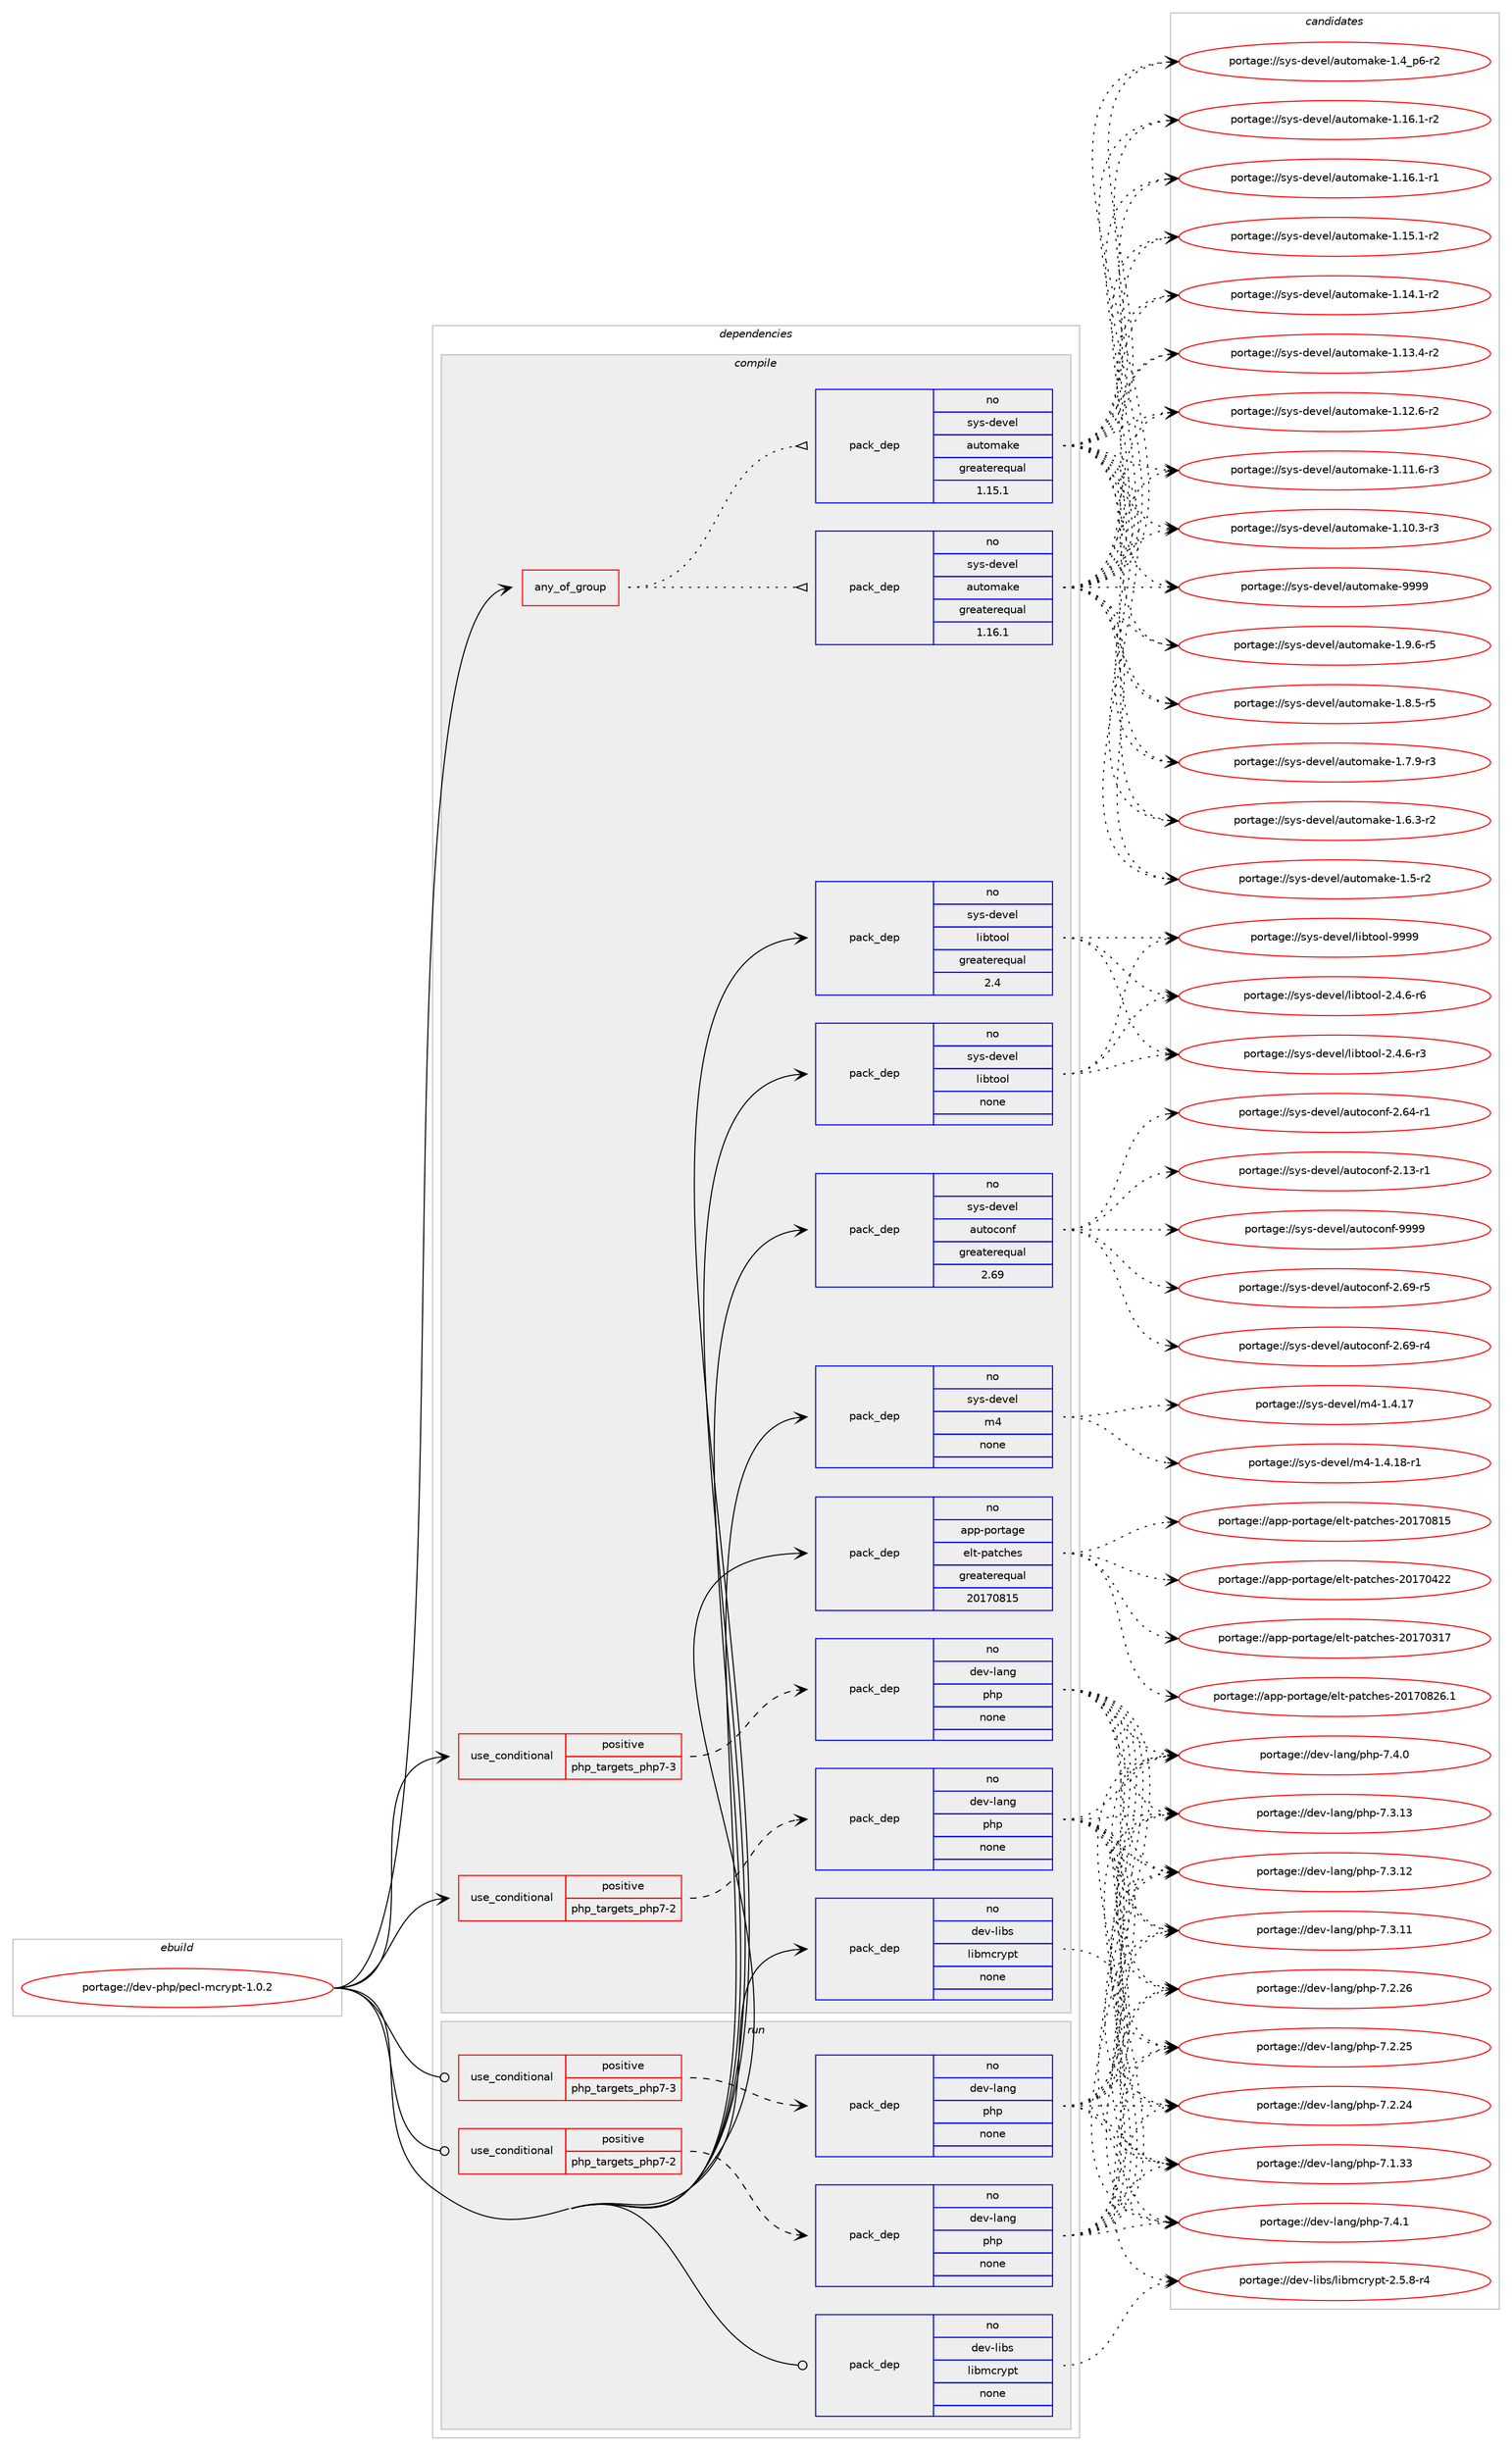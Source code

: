 digraph prolog {

# *************
# Graph options
# *************

newrank=true;
concentrate=true;
compound=true;
graph [rankdir=LR,fontname=Helvetica,fontsize=10,ranksep=1.5];#, ranksep=2.5, nodesep=0.2];
edge  [arrowhead=vee];
node  [fontname=Helvetica,fontsize=10];

# **********
# The ebuild
# **********

subgraph cluster_leftcol {
color=gray;
label=<<i>ebuild</i>>;
id [label="portage://dev-php/pecl-mcrypt-1.0.2", color=red, width=4, href="../dev-php/pecl-mcrypt-1.0.2.svg"];
}

# ****************
# The dependencies
# ****************

subgraph cluster_midcol {
color=gray;
label=<<i>dependencies</i>>;
subgraph cluster_compile {
fillcolor="#eeeeee";
style=filled;
label=<<i>compile</i>>;
subgraph any4808 {
dependency476397 [label=<<TABLE BORDER="0" CELLBORDER="1" CELLSPACING="0" CELLPADDING="4"><TR><TD CELLPADDING="10">any_of_group</TD></TR></TABLE>>, shape=none, color=red];subgraph pack350719 {
dependency476398 [label=<<TABLE BORDER="0" CELLBORDER="1" CELLSPACING="0" CELLPADDING="4" WIDTH="220"><TR><TD ROWSPAN="6" CELLPADDING="30">pack_dep</TD></TR><TR><TD WIDTH="110">no</TD></TR><TR><TD>sys-devel</TD></TR><TR><TD>automake</TD></TR><TR><TD>greaterequal</TD></TR><TR><TD>1.16.1</TD></TR></TABLE>>, shape=none, color=blue];
}
dependency476397:e -> dependency476398:w [weight=20,style="dotted",arrowhead="oinv"];
subgraph pack350720 {
dependency476399 [label=<<TABLE BORDER="0" CELLBORDER="1" CELLSPACING="0" CELLPADDING="4" WIDTH="220"><TR><TD ROWSPAN="6" CELLPADDING="30">pack_dep</TD></TR><TR><TD WIDTH="110">no</TD></TR><TR><TD>sys-devel</TD></TR><TR><TD>automake</TD></TR><TR><TD>greaterequal</TD></TR><TR><TD>1.15.1</TD></TR></TABLE>>, shape=none, color=blue];
}
dependency476397:e -> dependency476399:w [weight=20,style="dotted",arrowhead="oinv"];
}
id:e -> dependency476397:w [weight=20,style="solid",arrowhead="vee"];
subgraph cond120645 {
dependency476400 [label=<<TABLE BORDER="0" CELLBORDER="1" CELLSPACING="0" CELLPADDING="4"><TR><TD ROWSPAN="3" CELLPADDING="10">use_conditional</TD></TR><TR><TD>positive</TD></TR><TR><TD>php_targets_php7-2</TD></TR></TABLE>>, shape=none, color=red];
subgraph pack350721 {
dependency476401 [label=<<TABLE BORDER="0" CELLBORDER="1" CELLSPACING="0" CELLPADDING="4" WIDTH="220"><TR><TD ROWSPAN="6" CELLPADDING="30">pack_dep</TD></TR><TR><TD WIDTH="110">no</TD></TR><TR><TD>dev-lang</TD></TR><TR><TD>php</TD></TR><TR><TD>none</TD></TR><TR><TD></TD></TR></TABLE>>, shape=none, color=blue];
}
dependency476400:e -> dependency476401:w [weight=20,style="dashed",arrowhead="vee"];
}
id:e -> dependency476400:w [weight=20,style="solid",arrowhead="vee"];
subgraph cond120646 {
dependency476402 [label=<<TABLE BORDER="0" CELLBORDER="1" CELLSPACING="0" CELLPADDING="4"><TR><TD ROWSPAN="3" CELLPADDING="10">use_conditional</TD></TR><TR><TD>positive</TD></TR><TR><TD>php_targets_php7-3</TD></TR></TABLE>>, shape=none, color=red];
subgraph pack350722 {
dependency476403 [label=<<TABLE BORDER="0" CELLBORDER="1" CELLSPACING="0" CELLPADDING="4" WIDTH="220"><TR><TD ROWSPAN="6" CELLPADDING="30">pack_dep</TD></TR><TR><TD WIDTH="110">no</TD></TR><TR><TD>dev-lang</TD></TR><TR><TD>php</TD></TR><TR><TD>none</TD></TR><TR><TD></TD></TR></TABLE>>, shape=none, color=blue];
}
dependency476402:e -> dependency476403:w [weight=20,style="dashed",arrowhead="vee"];
}
id:e -> dependency476402:w [weight=20,style="solid",arrowhead="vee"];
subgraph pack350723 {
dependency476404 [label=<<TABLE BORDER="0" CELLBORDER="1" CELLSPACING="0" CELLPADDING="4" WIDTH="220"><TR><TD ROWSPAN="6" CELLPADDING="30">pack_dep</TD></TR><TR><TD WIDTH="110">no</TD></TR><TR><TD>app-portage</TD></TR><TR><TD>elt-patches</TD></TR><TR><TD>greaterequal</TD></TR><TR><TD>20170815</TD></TR></TABLE>>, shape=none, color=blue];
}
id:e -> dependency476404:w [weight=20,style="solid",arrowhead="vee"];
subgraph pack350724 {
dependency476405 [label=<<TABLE BORDER="0" CELLBORDER="1" CELLSPACING="0" CELLPADDING="4" WIDTH="220"><TR><TD ROWSPAN="6" CELLPADDING="30">pack_dep</TD></TR><TR><TD WIDTH="110">no</TD></TR><TR><TD>dev-libs</TD></TR><TR><TD>libmcrypt</TD></TR><TR><TD>none</TD></TR><TR><TD></TD></TR></TABLE>>, shape=none, color=blue];
}
id:e -> dependency476405:w [weight=20,style="solid",arrowhead="vee"];
subgraph pack350725 {
dependency476406 [label=<<TABLE BORDER="0" CELLBORDER="1" CELLSPACING="0" CELLPADDING="4" WIDTH="220"><TR><TD ROWSPAN="6" CELLPADDING="30">pack_dep</TD></TR><TR><TD WIDTH="110">no</TD></TR><TR><TD>sys-devel</TD></TR><TR><TD>autoconf</TD></TR><TR><TD>greaterequal</TD></TR><TR><TD>2.69</TD></TR></TABLE>>, shape=none, color=blue];
}
id:e -> dependency476406:w [weight=20,style="solid",arrowhead="vee"];
subgraph pack350726 {
dependency476407 [label=<<TABLE BORDER="0" CELLBORDER="1" CELLSPACING="0" CELLPADDING="4" WIDTH="220"><TR><TD ROWSPAN="6" CELLPADDING="30">pack_dep</TD></TR><TR><TD WIDTH="110">no</TD></TR><TR><TD>sys-devel</TD></TR><TR><TD>libtool</TD></TR><TR><TD>greaterequal</TD></TR><TR><TD>2.4</TD></TR></TABLE>>, shape=none, color=blue];
}
id:e -> dependency476407:w [weight=20,style="solid",arrowhead="vee"];
subgraph pack350727 {
dependency476408 [label=<<TABLE BORDER="0" CELLBORDER="1" CELLSPACING="0" CELLPADDING="4" WIDTH="220"><TR><TD ROWSPAN="6" CELLPADDING="30">pack_dep</TD></TR><TR><TD WIDTH="110">no</TD></TR><TR><TD>sys-devel</TD></TR><TR><TD>libtool</TD></TR><TR><TD>none</TD></TR><TR><TD></TD></TR></TABLE>>, shape=none, color=blue];
}
id:e -> dependency476408:w [weight=20,style="solid",arrowhead="vee"];
subgraph pack350728 {
dependency476409 [label=<<TABLE BORDER="0" CELLBORDER="1" CELLSPACING="0" CELLPADDING="4" WIDTH="220"><TR><TD ROWSPAN="6" CELLPADDING="30">pack_dep</TD></TR><TR><TD WIDTH="110">no</TD></TR><TR><TD>sys-devel</TD></TR><TR><TD>m4</TD></TR><TR><TD>none</TD></TR><TR><TD></TD></TR></TABLE>>, shape=none, color=blue];
}
id:e -> dependency476409:w [weight=20,style="solid",arrowhead="vee"];
}
subgraph cluster_compileandrun {
fillcolor="#eeeeee";
style=filled;
label=<<i>compile and run</i>>;
}
subgraph cluster_run {
fillcolor="#eeeeee";
style=filled;
label=<<i>run</i>>;
subgraph cond120647 {
dependency476410 [label=<<TABLE BORDER="0" CELLBORDER="1" CELLSPACING="0" CELLPADDING="4"><TR><TD ROWSPAN="3" CELLPADDING="10">use_conditional</TD></TR><TR><TD>positive</TD></TR><TR><TD>php_targets_php7-2</TD></TR></TABLE>>, shape=none, color=red];
subgraph pack350729 {
dependency476411 [label=<<TABLE BORDER="0" CELLBORDER="1" CELLSPACING="0" CELLPADDING="4" WIDTH="220"><TR><TD ROWSPAN="6" CELLPADDING="30">pack_dep</TD></TR><TR><TD WIDTH="110">no</TD></TR><TR><TD>dev-lang</TD></TR><TR><TD>php</TD></TR><TR><TD>none</TD></TR><TR><TD></TD></TR></TABLE>>, shape=none, color=blue];
}
dependency476410:e -> dependency476411:w [weight=20,style="dashed",arrowhead="vee"];
}
id:e -> dependency476410:w [weight=20,style="solid",arrowhead="odot"];
subgraph cond120648 {
dependency476412 [label=<<TABLE BORDER="0" CELLBORDER="1" CELLSPACING="0" CELLPADDING="4"><TR><TD ROWSPAN="3" CELLPADDING="10">use_conditional</TD></TR><TR><TD>positive</TD></TR><TR><TD>php_targets_php7-3</TD></TR></TABLE>>, shape=none, color=red];
subgraph pack350730 {
dependency476413 [label=<<TABLE BORDER="0" CELLBORDER="1" CELLSPACING="0" CELLPADDING="4" WIDTH="220"><TR><TD ROWSPAN="6" CELLPADDING="30">pack_dep</TD></TR><TR><TD WIDTH="110">no</TD></TR><TR><TD>dev-lang</TD></TR><TR><TD>php</TD></TR><TR><TD>none</TD></TR><TR><TD></TD></TR></TABLE>>, shape=none, color=blue];
}
dependency476412:e -> dependency476413:w [weight=20,style="dashed",arrowhead="vee"];
}
id:e -> dependency476412:w [weight=20,style="solid",arrowhead="odot"];
subgraph pack350731 {
dependency476414 [label=<<TABLE BORDER="0" CELLBORDER="1" CELLSPACING="0" CELLPADDING="4" WIDTH="220"><TR><TD ROWSPAN="6" CELLPADDING="30">pack_dep</TD></TR><TR><TD WIDTH="110">no</TD></TR><TR><TD>dev-libs</TD></TR><TR><TD>libmcrypt</TD></TR><TR><TD>none</TD></TR><TR><TD></TD></TR></TABLE>>, shape=none, color=blue];
}
id:e -> dependency476414:w [weight=20,style="solid",arrowhead="odot"];
}
}

# **************
# The candidates
# **************

subgraph cluster_choices {
rank=same;
color=gray;
label=<<i>candidates</i>>;

subgraph choice350719 {
color=black;
nodesep=1;
choice115121115451001011181011084797117116111109971071014557575757 [label="portage://sys-devel/automake-9999", color=red, width=4,href="../sys-devel/automake-9999.svg"];
choice115121115451001011181011084797117116111109971071014549465746544511453 [label="portage://sys-devel/automake-1.9.6-r5", color=red, width=4,href="../sys-devel/automake-1.9.6-r5.svg"];
choice115121115451001011181011084797117116111109971071014549465646534511453 [label="portage://sys-devel/automake-1.8.5-r5", color=red, width=4,href="../sys-devel/automake-1.8.5-r5.svg"];
choice115121115451001011181011084797117116111109971071014549465546574511451 [label="portage://sys-devel/automake-1.7.9-r3", color=red, width=4,href="../sys-devel/automake-1.7.9-r3.svg"];
choice115121115451001011181011084797117116111109971071014549465446514511450 [label="portage://sys-devel/automake-1.6.3-r2", color=red, width=4,href="../sys-devel/automake-1.6.3-r2.svg"];
choice11512111545100101118101108479711711611110997107101454946534511450 [label="portage://sys-devel/automake-1.5-r2", color=red, width=4,href="../sys-devel/automake-1.5-r2.svg"];
choice115121115451001011181011084797117116111109971071014549465295112544511450 [label="portage://sys-devel/automake-1.4_p6-r2", color=red, width=4,href="../sys-devel/automake-1.4_p6-r2.svg"];
choice11512111545100101118101108479711711611110997107101454946495446494511450 [label="portage://sys-devel/automake-1.16.1-r2", color=red, width=4,href="../sys-devel/automake-1.16.1-r2.svg"];
choice11512111545100101118101108479711711611110997107101454946495446494511449 [label="portage://sys-devel/automake-1.16.1-r1", color=red, width=4,href="../sys-devel/automake-1.16.1-r1.svg"];
choice11512111545100101118101108479711711611110997107101454946495346494511450 [label="portage://sys-devel/automake-1.15.1-r2", color=red, width=4,href="../sys-devel/automake-1.15.1-r2.svg"];
choice11512111545100101118101108479711711611110997107101454946495246494511450 [label="portage://sys-devel/automake-1.14.1-r2", color=red, width=4,href="../sys-devel/automake-1.14.1-r2.svg"];
choice11512111545100101118101108479711711611110997107101454946495146524511450 [label="portage://sys-devel/automake-1.13.4-r2", color=red, width=4,href="../sys-devel/automake-1.13.4-r2.svg"];
choice11512111545100101118101108479711711611110997107101454946495046544511450 [label="portage://sys-devel/automake-1.12.6-r2", color=red, width=4,href="../sys-devel/automake-1.12.6-r2.svg"];
choice11512111545100101118101108479711711611110997107101454946494946544511451 [label="portage://sys-devel/automake-1.11.6-r3", color=red, width=4,href="../sys-devel/automake-1.11.6-r3.svg"];
choice11512111545100101118101108479711711611110997107101454946494846514511451 [label="portage://sys-devel/automake-1.10.3-r3", color=red, width=4,href="../sys-devel/automake-1.10.3-r3.svg"];
dependency476398:e -> choice115121115451001011181011084797117116111109971071014557575757:w [style=dotted,weight="100"];
dependency476398:e -> choice115121115451001011181011084797117116111109971071014549465746544511453:w [style=dotted,weight="100"];
dependency476398:e -> choice115121115451001011181011084797117116111109971071014549465646534511453:w [style=dotted,weight="100"];
dependency476398:e -> choice115121115451001011181011084797117116111109971071014549465546574511451:w [style=dotted,weight="100"];
dependency476398:e -> choice115121115451001011181011084797117116111109971071014549465446514511450:w [style=dotted,weight="100"];
dependency476398:e -> choice11512111545100101118101108479711711611110997107101454946534511450:w [style=dotted,weight="100"];
dependency476398:e -> choice115121115451001011181011084797117116111109971071014549465295112544511450:w [style=dotted,weight="100"];
dependency476398:e -> choice11512111545100101118101108479711711611110997107101454946495446494511450:w [style=dotted,weight="100"];
dependency476398:e -> choice11512111545100101118101108479711711611110997107101454946495446494511449:w [style=dotted,weight="100"];
dependency476398:e -> choice11512111545100101118101108479711711611110997107101454946495346494511450:w [style=dotted,weight="100"];
dependency476398:e -> choice11512111545100101118101108479711711611110997107101454946495246494511450:w [style=dotted,weight="100"];
dependency476398:e -> choice11512111545100101118101108479711711611110997107101454946495146524511450:w [style=dotted,weight="100"];
dependency476398:e -> choice11512111545100101118101108479711711611110997107101454946495046544511450:w [style=dotted,weight="100"];
dependency476398:e -> choice11512111545100101118101108479711711611110997107101454946494946544511451:w [style=dotted,weight="100"];
dependency476398:e -> choice11512111545100101118101108479711711611110997107101454946494846514511451:w [style=dotted,weight="100"];
}
subgraph choice350720 {
color=black;
nodesep=1;
choice115121115451001011181011084797117116111109971071014557575757 [label="portage://sys-devel/automake-9999", color=red, width=4,href="../sys-devel/automake-9999.svg"];
choice115121115451001011181011084797117116111109971071014549465746544511453 [label="portage://sys-devel/automake-1.9.6-r5", color=red, width=4,href="../sys-devel/automake-1.9.6-r5.svg"];
choice115121115451001011181011084797117116111109971071014549465646534511453 [label="portage://sys-devel/automake-1.8.5-r5", color=red, width=4,href="../sys-devel/automake-1.8.5-r5.svg"];
choice115121115451001011181011084797117116111109971071014549465546574511451 [label="portage://sys-devel/automake-1.7.9-r3", color=red, width=4,href="../sys-devel/automake-1.7.9-r3.svg"];
choice115121115451001011181011084797117116111109971071014549465446514511450 [label="portage://sys-devel/automake-1.6.3-r2", color=red, width=4,href="../sys-devel/automake-1.6.3-r2.svg"];
choice11512111545100101118101108479711711611110997107101454946534511450 [label="portage://sys-devel/automake-1.5-r2", color=red, width=4,href="../sys-devel/automake-1.5-r2.svg"];
choice115121115451001011181011084797117116111109971071014549465295112544511450 [label="portage://sys-devel/automake-1.4_p6-r2", color=red, width=4,href="../sys-devel/automake-1.4_p6-r2.svg"];
choice11512111545100101118101108479711711611110997107101454946495446494511450 [label="portage://sys-devel/automake-1.16.1-r2", color=red, width=4,href="../sys-devel/automake-1.16.1-r2.svg"];
choice11512111545100101118101108479711711611110997107101454946495446494511449 [label="portage://sys-devel/automake-1.16.1-r1", color=red, width=4,href="../sys-devel/automake-1.16.1-r1.svg"];
choice11512111545100101118101108479711711611110997107101454946495346494511450 [label="portage://sys-devel/automake-1.15.1-r2", color=red, width=4,href="../sys-devel/automake-1.15.1-r2.svg"];
choice11512111545100101118101108479711711611110997107101454946495246494511450 [label="portage://sys-devel/automake-1.14.1-r2", color=red, width=4,href="../sys-devel/automake-1.14.1-r2.svg"];
choice11512111545100101118101108479711711611110997107101454946495146524511450 [label="portage://sys-devel/automake-1.13.4-r2", color=red, width=4,href="../sys-devel/automake-1.13.4-r2.svg"];
choice11512111545100101118101108479711711611110997107101454946495046544511450 [label="portage://sys-devel/automake-1.12.6-r2", color=red, width=4,href="../sys-devel/automake-1.12.6-r2.svg"];
choice11512111545100101118101108479711711611110997107101454946494946544511451 [label="portage://sys-devel/automake-1.11.6-r3", color=red, width=4,href="../sys-devel/automake-1.11.6-r3.svg"];
choice11512111545100101118101108479711711611110997107101454946494846514511451 [label="portage://sys-devel/automake-1.10.3-r3", color=red, width=4,href="../sys-devel/automake-1.10.3-r3.svg"];
dependency476399:e -> choice115121115451001011181011084797117116111109971071014557575757:w [style=dotted,weight="100"];
dependency476399:e -> choice115121115451001011181011084797117116111109971071014549465746544511453:w [style=dotted,weight="100"];
dependency476399:e -> choice115121115451001011181011084797117116111109971071014549465646534511453:w [style=dotted,weight="100"];
dependency476399:e -> choice115121115451001011181011084797117116111109971071014549465546574511451:w [style=dotted,weight="100"];
dependency476399:e -> choice115121115451001011181011084797117116111109971071014549465446514511450:w [style=dotted,weight="100"];
dependency476399:e -> choice11512111545100101118101108479711711611110997107101454946534511450:w [style=dotted,weight="100"];
dependency476399:e -> choice115121115451001011181011084797117116111109971071014549465295112544511450:w [style=dotted,weight="100"];
dependency476399:e -> choice11512111545100101118101108479711711611110997107101454946495446494511450:w [style=dotted,weight="100"];
dependency476399:e -> choice11512111545100101118101108479711711611110997107101454946495446494511449:w [style=dotted,weight="100"];
dependency476399:e -> choice11512111545100101118101108479711711611110997107101454946495346494511450:w [style=dotted,weight="100"];
dependency476399:e -> choice11512111545100101118101108479711711611110997107101454946495246494511450:w [style=dotted,weight="100"];
dependency476399:e -> choice11512111545100101118101108479711711611110997107101454946495146524511450:w [style=dotted,weight="100"];
dependency476399:e -> choice11512111545100101118101108479711711611110997107101454946495046544511450:w [style=dotted,weight="100"];
dependency476399:e -> choice11512111545100101118101108479711711611110997107101454946494946544511451:w [style=dotted,weight="100"];
dependency476399:e -> choice11512111545100101118101108479711711611110997107101454946494846514511451:w [style=dotted,weight="100"];
}
subgraph choice350721 {
color=black;
nodesep=1;
choice100101118451089711010347112104112455546524649 [label="portage://dev-lang/php-7.4.1", color=red, width=4,href="../dev-lang/php-7.4.1.svg"];
choice100101118451089711010347112104112455546524648 [label="portage://dev-lang/php-7.4.0", color=red, width=4,href="../dev-lang/php-7.4.0.svg"];
choice10010111845108971101034711210411245554651464951 [label="portage://dev-lang/php-7.3.13", color=red, width=4,href="../dev-lang/php-7.3.13.svg"];
choice10010111845108971101034711210411245554651464950 [label="portage://dev-lang/php-7.3.12", color=red, width=4,href="../dev-lang/php-7.3.12.svg"];
choice10010111845108971101034711210411245554651464949 [label="portage://dev-lang/php-7.3.11", color=red, width=4,href="../dev-lang/php-7.3.11.svg"];
choice10010111845108971101034711210411245554650465054 [label="portage://dev-lang/php-7.2.26", color=red, width=4,href="../dev-lang/php-7.2.26.svg"];
choice10010111845108971101034711210411245554650465053 [label="portage://dev-lang/php-7.2.25", color=red, width=4,href="../dev-lang/php-7.2.25.svg"];
choice10010111845108971101034711210411245554650465052 [label="portage://dev-lang/php-7.2.24", color=red, width=4,href="../dev-lang/php-7.2.24.svg"];
choice10010111845108971101034711210411245554649465151 [label="portage://dev-lang/php-7.1.33", color=red, width=4,href="../dev-lang/php-7.1.33.svg"];
dependency476401:e -> choice100101118451089711010347112104112455546524649:w [style=dotted,weight="100"];
dependency476401:e -> choice100101118451089711010347112104112455546524648:w [style=dotted,weight="100"];
dependency476401:e -> choice10010111845108971101034711210411245554651464951:w [style=dotted,weight="100"];
dependency476401:e -> choice10010111845108971101034711210411245554651464950:w [style=dotted,weight="100"];
dependency476401:e -> choice10010111845108971101034711210411245554651464949:w [style=dotted,weight="100"];
dependency476401:e -> choice10010111845108971101034711210411245554650465054:w [style=dotted,weight="100"];
dependency476401:e -> choice10010111845108971101034711210411245554650465053:w [style=dotted,weight="100"];
dependency476401:e -> choice10010111845108971101034711210411245554650465052:w [style=dotted,weight="100"];
dependency476401:e -> choice10010111845108971101034711210411245554649465151:w [style=dotted,weight="100"];
}
subgraph choice350722 {
color=black;
nodesep=1;
choice100101118451089711010347112104112455546524649 [label="portage://dev-lang/php-7.4.1", color=red, width=4,href="../dev-lang/php-7.4.1.svg"];
choice100101118451089711010347112104112455546524648 [label="portage://dev-lang/php-7.4.0", color=red, width=4,href="../dev-lang/php-7.4.0.svg"];
choice10010111845108971101034711210411245554651464951 [label="portage://dev-lang/php-7.3.13", color=red, width=4,href="../dev-lang/php-7.3.13.svg"];
choice10010111845108971101034711210411245554651464950 [label="portage://dev-lang/php-7.3.12", color=red, width=4,href="../dev-lang/php-7.3.12.svg"];
choice10010111845108971101034711210411245554651464949 [label="portage://dev-lang/php-7.3.11", color=red, width=4,href="../dev-lang/php-7.3.11.svg"];
choice10010111845108971101034711210411245554650465054 [label="portage://dev-lang/php-7.2.26", color=red, width=4,href="../dev-lang/php-7.2.26.svg"];
choice10010111845108971101034711210411245554650465053 [label="portage://dev-lang/php-7.2.25", color=red, width=4,href="../dev-lang/php-7.2.25.svg"];
choice10010111845108971101034711210411245554650465052 [label="portage://dev-lang/php-7.2.24", color=red, width=4,href="../dev-lang/php-7.2.24.svg"];
choice10010111845108971101034711210411245554649465151 [label="portage://dev-lang/php-7.1.33", color=red, width=4,href="../dev-lang/php-7.1.33.svg"];
dependency476403:e -> choice100101118451089711010347112104112455546524649:w [style=dotted,weight="100"];
dependency476403:e -> choice100101118451089711010347112104112455546524648:w [style=dotted,weight="100"];
dependency476403:e -> choice10010111845108971101034711210411245554651464951:w [style=dotted,weight="100"];
dependency476403:e -> choice10010111845108971101034711210411245554651464950:w [style=dotted,weight="100"];
dependency476403:e -> choice10010111845108971101034711210411245554651464949:w [style=dotted,weight="100"];
dependency476403:e -> choice10010111845108971101034711210411245554650465054:w [style=dotted,weight="100"];
dependency476403:e -> choice10010111845108971101034711210411245554650465053:w [style=dotted,weight="100"];
dependency476403:e -> choice10010111845108971101034711210411245554650465052:w [style=dotted,weight="100"];
dependency476403:e -> choice10010111845108971101034711210411245554649465151:w [style=dotted,weight="100"];
}
subgraph choice350723 {
color=black;
nodesep=1;
choice971121124511211111411697103101471011081164511297116991041011154550484955485650544649 [label="portage://app-portage/elt-patches-20170826.1", color=red, width=4,href="../app-portage/elt-patches-20170826.1.svg"];
choice97112112451121111141169710310147101108116451129711699104101115455048495548564953 [label="portage://app-portage/elt-patches-20170815", color=red, width=4,href="../app-portage/elt-patches-20170815.svg"];
choice97112112451121111141169710310147101108116451129711699104101115455048495548525050 [label="portage://app-portage/elt-patches-20170422", color=red, width=4,href="../app-portage/elt-patches-20170422.svg"];
choice97112112451121111141169710310147101108116451129711699104101115455048495548514955 [label="portage://app-portage/elt-patches-20170317", color=red, width=4,href="../app-portage/elt-patches-20170317.svg"];
dependency476404:e -> choice971121124511211111411697103101471011081164511297116991041011154550484955485650544649:w [style=dotted,weight="100"];
dependency476404:e -> choice97112112451121111141169710310147101108116451129711699104101115455048495548564953:w [style=dotted,weight="100"];
dependency476404:e -> choice97112112451121111141169710310147101108116451129711699104101115455048495548525050:w [style=dotted,weight="100"];
dependency476404:e -> choice97112112451121111141169710310147101108116451129711699104101115455048495548514955:w [style=dotted,weight="100"];
}
subgraph choice350724 {
color=black;
nodesep=1;
choice10010111845108105981154710810598109991141211121164550465346564511452 [label="portage://dev-libs/libmcrypt-2.5.8-r4", color=red, width=4,href="../dev-libs/libmcrypt-2.5.8-r4.svg"];
dependency476405:e -> choice10010111845108105981154710810598109991141211121164550465346564511452:w [style=dotted,weight="100"];
}
subgraph choice350725 {
color=black;
nodesep=1;
choice115121115451001011181011084797117116111991111101024557575757 [label="portage://sys-devel/autoconf-9999", color=red, width=4,href="../sys-devel/autoconf-9999.svg"];
choice1151211154510010111810110847971171161119911111010245504654574511453 [label="portage://sys-devel/autoconf-2.69-r5", color=red, width=4,href="../sys-devel/autoconf-2.69-r5.svg"];
choice1151211154510010111810110847971171161119911111010245504654574511452 [label="portage://sys-devel/autoconf-2.69-r4", color=red, width=4,href="../sys-devel/autoconf-2.69-r4.svg"];
choice1151211154510010111810110847971171161119911111010245504654524511449 [label="portage://sys-devel/autoconf-2.64-r1", color=red, width=4,href="../sys-devel/autoconf-2.64-r1.svg"];
choice1151211154510010111810110847971171161119911111010245504649514511449 [label="portage://sys-devel/autoconf-2.13-r1", color=red, width=4,href="../sys-devel/autoconf-2.13-r1.svg"];
dependency476406:e -> choice115121115451001011181011084797117116111991111101024557575757:w [style=dotted,weight="100"];
dependency476406:e -> choice1151211154510010111810110847971171161119911111010245504654574511453:w [style=dotted,weight="100"];
dependency476406:e -> choice1151211154510010111810110847971171161119911111010245504654574511452:w [style=dotted,weight="100"];
dependency476406:e -> choice1151211154510010111810110847971171161119911111010245504654524511449:w [style=dotted,weight="100"];
dependency476406:e -> choice1151211154510010111810110847971171161119911111010245504649514511449:w [style=dotted,weight="100"];
}
subgraph choice350726 {
color=black;
nodesep=1;
choice1151211154510010111810110847108105981161111111084557575757 [label="portage://sys-devel/libtool-9999", color=red, width=4,href="../sys-devel/libtool-9999.svg"];
choice1151211154510010111810110847108105981161111111084550465246544511454 [label="portage://sys-devel/libtool-2.4.6-r6", color=red, width=4,href="../sys-devel/libtool-2.4.6-r6.svg"];
choice1151211154510010111810110847108105981161111111084550465246544511451 [label="portage://sys-devel/libtool-2.4.6-r3", color=red, width=4,href="../sys-devel/libtool-2.4.6-r3.svg"];
dependency476407:e -> choice1151211154510010111810110847108105981161111111084557575757:w [style=dotted,weight="100"];
dependency476407:e -> choice1151211154510010111810110847108105981161111111084550465246544511454:w [style=dotted,weight="100"];
dependency476407:e -> choice1151211154510010111810110847108105981161111111084550465246544511451:w [style=dotted,weight="100"];
}
subgraph choice350727 {
color=black;
nodesep=1;
choice1151211154510010111810110847108105981161111111084557575757 [label="portage://sys-devel/libtool-9999", color=red, width=4,href="../sys-devel/libtool-9999.svg"];
choice1151211154510010111810110847108105981161111111084550465246544511454 [label="portage://sys-devel/libtool-2.4.6-r6", color=red, width=4,href="../sys-devel/libtool-2.4.6-r6.svg"];
choice1151211154510010111810110847108105981161111111084550465246544511451 [label="portage://sys-devel/libtool-2.4.6-r3", color=red, width=4,href="../sys-devel/libtool-2.4.6-r3.svg"];
dependency476408:e -> choice1151211154510010111810110847108105981161111111084557575757:w [style=dotted,weight="100"];
dependency476408:e -> choice1151211154510010111810110847108105981161111111084550465246544511454:w [style=dotted,weight="100"];
dependency476408:e -> choice1151211154510010111810110847108105981161111111084550465246544511451:w [style=dotted,weight="100"];
}
subgraph choice350728 {
color=black;
nodesep=1;
choice115121115451001011181011084710952454946524649564511449 [label="portage://sys-devel/m4-1.4.18-r1", color=red, width=4,href="../sys-devel/m4-1.4.18-r1.svg"];
choice11512111545100101118101108471095245494652464955 [label="portage://sys-devel/m4-1.4.17", color=red, width=4,href="../sys-devel/m4-1.4.17.svg"];
dependency476409:e -> choice115121115451001011181011084710952454946524649564511449:w [style=dotted,weight="100"];
dependency476409:e -> choice11512111545100101118101108471095245494652464955:w [style=dotted,weight="100"];
}
subgraph choice350729 {
color=black;
nodesep=1;
choice100101118451089711010347112104112455546524649 [label="portage://dev-lang/php-7.4.1", color=red, width=4,href="../dev-lang/php-7.4.1.svg"];
choice100101118451089711010347112104112455546524648 [label="portage://dev-lang/php-7.4.0", color=red, width=4,href="../dev-lang/php-7.4.0.svg"];
choice10010111845108971101034711210411245554651464951 [label="portage://dev-lang/php-7.3.13", color=red, width=4,href="../dev-lang/php-7.3.13.svg"];
choice10010111845108971101034711210411245554651464950 [label="portage://dev-lang/php-7.3.12", color=red, width=4,href="../dev-lang/php-7.3.12.svg"];
choice10010111845108971101034711210411245554651464949 [label="portage://dev-lang/php-7.3.11", color=red, width=4,href="../dev-lang/php-7.3.11.svg"];
choice10010111845108971101034711210411245554650465054 [label="portage://dev-lang/php-7.2.26", color=red, width=4,href="../dev-lang/php-7.2.26.svg"];
choice10010111845108971101034711210411245554650465053 [label="portage://dev-lang/php-7.2.25", color=red, width=4,href="../dev-lang/php-7.2.25.svg"];
choice10010111845108971101034711210411245554650465052 [label="portage://dev-lang/php-7.2.24", color=red, width=4,href="../dev-lang/php-7.2.24.svg"];
choice10010111845108971101034711210411245554649465151 [label="portage://dev-lang/php-7.1.33", color=red, width=4,href="../dev-lang/php-7.1.33.svg"];
dependency476411:e -> choice100101118451089711010347112104112455546524649:w [style=dotted,weight="100"];
dependency476411:e -> choice100101118451089711010347112104112455546524648:w [style=dotted,weight="100"];
dependency476411:e -> choice10010111845108971101034711210411245554651464951:w [style=dotted,weight="100"];
dependency476411:e -> choice10010111845108971101034711210411245554651464950:w [style=dotted,weight="100"];
dependency476411:e -> choice10010111845108971101034711210411245554651464949:w [style=dotted,weight="100"];
dependency476411:e -> choice10010111845108971101034711210411245554650465054:w [style=dotted,weight="100"];
dependency476411:e -> choice10010111845108971101034711210411245554650465053:w [style=dotted,weight="100"];
dependency476411:e -> choice10010111845108971101034711210411245554650465052:w [style=dotted,weight="100"];
dependency476411:e -> choice10010111845108971101034711210411245554649465151:w [style=dotted,weight="100"];
}
subgraph choice350730 {
color=black;
nodesep=1;
choice100101118451089711010347112104112455546524649 [label="portage://dev-lang/php-7.4.1", color=red, width=4,href="../dev-lang/php-7.4.1.svg"];
choice100101118451089711010347112104112455546524648 [label="portage://dev-lang/php-7.4.0", color=red, width=4,href="../dev-lang/php-7.4.0.svg"];
choice10010111845108971101034711210411245554651464951 [label="portage://dev-lang/php-7.3.13", color=red, width=4,href="../dev-lang/php-7.3.13.svg"];
choice10010111845108971101034711210411245554651464950 [label="portage://dev-lang/php-7.3.12", color=red, width=4,href="../dev-lang/php-7.3.12.svg"];
choice10010111845108971101034711210411245554651464949 [label="portage://dev-lang/php-7.3.11", color=red, width=4,href="../dev-lang/php-7.3.11.svg"];
choice10010111845108971101034711210411245554650465054 [label="portage://dev-lang/php-7.2.26", color=red, width=4,href="../dev-lang/php-7.2.26.svg"];
choice10010111845108971101034711210411245554650465053 [label="portage://dev-lang/php-7.2.25", color=red, width=4,href="../dev-lang/php-7.2.25.svg"];
choice10010111845108971101034711210411245554650465052 [label="portage://dev-lang/php-7.2.24", color=red, width=4,href="../dev-lang/php-7.2.24.svg"];
choice10010111845108971101034711210411245554649465151 [label="portage://dev-lang/php-7.1.33", color=red, width=4,href="../dev-lang/php-7.1.33.svg"];
dependency476413:e -> choice100101118451089711010347112104112455546524649:w [style=dotted,weight="100"];
dependency476413:e -> choice100101118451089711010347112104112455546524648:w [style=dotted,weight="100"];
dependency476413:e -> choice10010111845108971101034711210411245554651464951:w [style=dotted,weight="100"];
dependency476413:e -> choice10010111845108971101034711210411245554651464950:w [style=dotted,weight="100"];
dependency476413:e -> choice10010111845108971101034711210411245554651464949:w [style=dotted,weight="100"];
dependency476413:e -> choice10010111845108971101034711210411245554650465054:w [style=dotted,weight="100"];
dependency476413:e -> choice10010111845108971101034711210411245554650465053:w [style=dotted,weight="100"];
dependency476413:e -> choice10010111845108971101034711210411245554650465052:w [style=dotted,weight="100"];
dependency476413:e -> choice10010111845108971101034711210411245554649465151:w [style=dotted,weight="100"];
}
subgraph choice350731 {
color=black;
nodesep=1;
choice10010111845108105981154710810598109991141211121164550465346564511452 [label="portage://dev-libs/libmcrypt-2.5.8-r4", color=red, width=4,href="../dev-libs/libmcrypt-2.5.8-r4.svg"];
dependency476414:e -> choice10010111845108105981154710810598109991141211121164550465346564511452:w [style=dotted,weight="100"];
}
}

}

